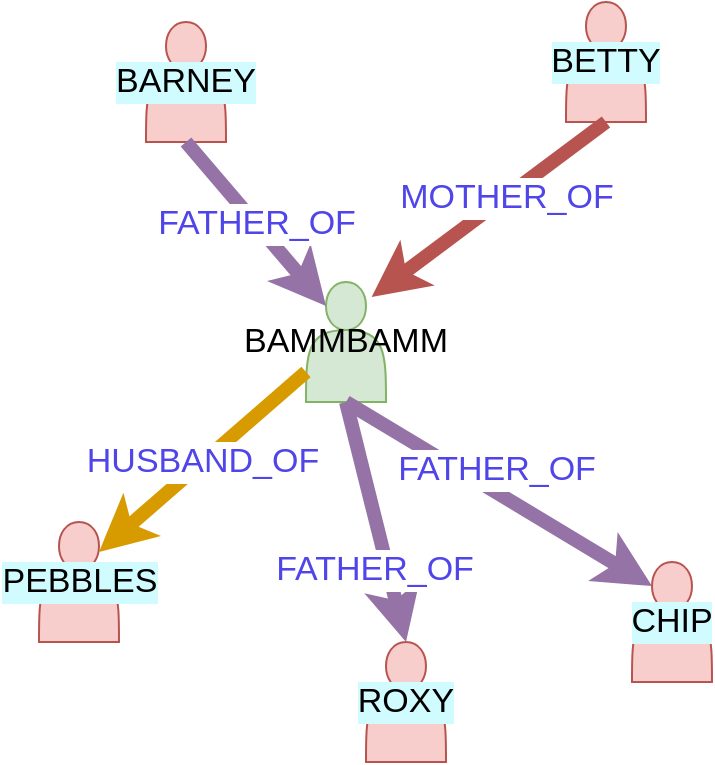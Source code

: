 <mxfile>
    <diagram id="P_QRMhUGNyoRS0ovx_TF" name="Page-1">
        <mxGraphModel dx="1163" dy="689" grid="1" gridSize="10" guides="1" tooltips="1" connect="1" arrows="1" fold="1" page="1" pageScale="1" pageWidth="850" pageHeight="1100" math="0" shadow="0">
            <root>
                <mxCell id="0"/>
                <mxCell id="1" parent="0"/>
                <mxCell id="20" value="BAMMBAMM" style="shape=actor;whiteSpace=wrap;html=1;fillColor=#d5e8d4;strokeColor=#82b366;fontSize=17;" vertex="1" parent="1">
                    <mxGeometry x="340" y="890" width="40" height="60" as="geometry"/>
                </mxCell>
                <mxCell id="21" value="BETTY" style="shape=actor;whiteSpace=wrap;html=1;fillColor=#f8cecc;strokeColor=#b85450;fontSize=17;labelBackgroundColor=#d1fcff;" vertex="1" parent="1">
                    <mxGeometry x="470" y="750" width="40" height="60" as="geometry"/>
                </mxCell>
                <mxCell id="22" value="BARNEY" style="shape=actor;whiteSpace=wrap;html=1;fillColor=#f8cecc;strokeColor=#b85450;fontSize=17;labelBackgroundColor=#d1fcff;" vertex="1" parent="1">
                    <mxGeometry x="260" y="760" width="40" height="60" as="geometry"/>
                </mxCell>
                <mxCell id="23" value="PEBBLES" style="shape=actor;whiteSpace=wrap;html=1;fillColor=#f8cecc;strokeColor=#b85450;fontSize=17;labelBackgroundColor=#d1fcff;" vertex="1" parent="1">
                    <mxGeometry x="206.5" y="1010" width="40" height="60" as="geometry"/>
                </mxCell>
                <mxCell id="24" value="ROXY" style="shape=actor;whiteSpace=wrap;html=1;fillColor=#f8cecc;strokeColor=#b85450;fontSize=17;labelBackgroundColor=#d1fcff;" vertex="1" parent="1">
                    <mxGeometry x="370" y="1070" width="40" height="60" as="geometry"/>
                </mxCell>
                <mxCell id="25" value="CHIP" style="shape=actor;whiteSpace=wrap;html=1;fillColor=#f8cecc;strokeColor=#b85450;fontSize=17;labelBackgroundColor=#d1fcff;" vertex="1" parent="1">
                    <mxGeometry x="503" y="1030" width="40" height="60" as="geometry"/>
                </mxCell>
                <mxCell id="26" value="" style="endArrow=classic;html=1;fontSize=17;fontColor=#5045e8;fillColor=#e1d5e7;strokeColor=#9673a6;strokeWidth=7;entryX=0.25;entryY=0.2;entryDx=0;entryDy=0;exitX=0.5;exitY=1;exitDx=0;exitDy=0;entryPerimeter=0;" edge="1" parent="1" source="20" target="25">
                    <mxGeometry width="50" height="50" relative="1" as="geometry">
                        <mxPoint x="400" y="1010" as="sourcePoint"/>
                        <mxPoint x="430" y="880" as="targetPoint"/>
                    </mxGeometry>
                </mxCell>
                <mxCell id="31" value="FATHER_OF" style="edgeLabel;html=1;align=center;verticalAlign=middle;resizable=0;points=[];fontSize=17;fontColor=#5045e8;" vertex="1" connectable="0" parent="26">
                    <mxGeometry x="-0.284" y="-1" relative="1" as="geometry">
                        <mxPoint x="20" as="offset"/>
                    </mxGeometry>
                </mxCell>
                <mxCell id="27" value="" style="endArrow=classic;html=1;fontSize=17;fontColor=#5045e8;fillColor=#e1d5e7;strokeColor=#9673a6;strokeWidth=7;entryX=0.5;entryY=0;entryDx=0;entryDy=0;exitX=0.5;exitY=1;exitDx=0;exitDy=0;" edge="1" parent="1" source="20" target="24">
                    <mxGeometry width="50" height="50" relative="1" as="geometry">
                        <mxPoint x="390" y="945" as="sourcePoint"/>
                        <mxPoint x="529.2" y="947.02" as="targetPoint"/>
                    </mxGeometry>
                </mxCell>
                <mxCell id="32" value="FATHER_OF" style="edgeLabel;html=1;align=center;verticalAlign=middle;resizable=0;points=[];fontSize=17;fontColor=#5045e8;" vertex="1" connectable="0" parent="27">
                    <mxGeometry x="0.418" y="1" relative="1" as="geometry">
                        <mxPoint x="-8" y="-1" as="offset"/>
                    </mxGeometry>
                </mxCell>
                <mxCell id="28" value="HUSBAND_OF" style="endArrow=classic;html=1;fontSize=17;fontColor=#5045e8;fillColor=#ffe6cc;strokeColor=#d79b00;strokeWidth=7;entryX=0.75;entryY=0.25;entryDx=0;entryDy=0;exitX=0;exitY=0.75;exitDx=0;exitDy=0;entryPerimeter=0;" edge="1" parent="1" source="20" target="23">
                    <mxGeometry width="50" height="50" relative="1" as="geometry">
                        <mxPoint x="390" y="945" as="sourcePoint"/>
                        <mxPoint x="500" y="1045" as="targetPoint"/>
                    </mxGeometry>
                </mxCell>
                <mxCell id="29" value="FATHER_OF" style="endArrow=classic;html=1;fontSize=17;fontColor=#5045e8;fillColor=#e1d5e7;strokeColor=#9673a6;strokeWidth=7;entryX=0.25;entryY=0.2;entryDx=0;entryDy=0;exitX=0.5;exitY=1;exitDx=0;exitDy=0;entryPerimeter=0;" edge="1" parent="1" source="22" target="20">
                    <mxGeometry width="50" height="50" relative="1" as="geometry">
                        <mxPoint x="350" y="945" as="sourcePoint"/>
                        <mxPoint x="206.5" y="1015" as="targetPoint"/>
                    </mxGeometry>
                </mxCell>
                <mxCell id="30" value="" style="endArrow=classic;html=1;fontSize=17;fontColor=#5045e8;fillColor=#f8cecc;strokeColor=#b85450;strokeWidth=7;entryX=0.82;entryY=0.124;entryDx=0;entryDy=0;exitX=0.5;exitY=1;exitDx=0;exitDy=0;entryPerimeter=0;" edge="1" parent="1" source="21" target="20">
                    <mxGeometry width="50" height="50" relative="1" as="geometry">
                        <mxPoint x="230" y="810" as="sourcePoint"/>
                        <mxPoint x="360" y="912" as="targetPoint"/>
                    </mxGeometry>
                </mxCell>
                <mxCell id="33" value="MOTHER_OF" style="edgeLabel;html=1;align=center;verticalAlign=middle;resizable=0;points=[];fontSize=17;fontColor=#5045e8;" vertex="1" connectable="0" parent="30">
                    <mxGeometry x="-0.146" y="1" relative="1" as="geometry">
                        <mxPoint x="-1" as="offset"/>
                    </mxGeometry>
                </mxCell>
            </root>
        </mxGraphModel>
    </diagram>
</mxfile>